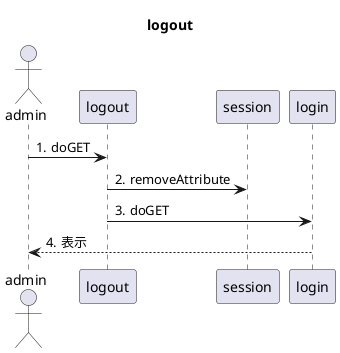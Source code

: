 @startuml

title logout

autonumber "#."

actor admin
participant logout

participant session
admin -> logout:doGET
logout-> session:removeAttribute
logout->login:doGET
login--> admin:表示


@enduml
